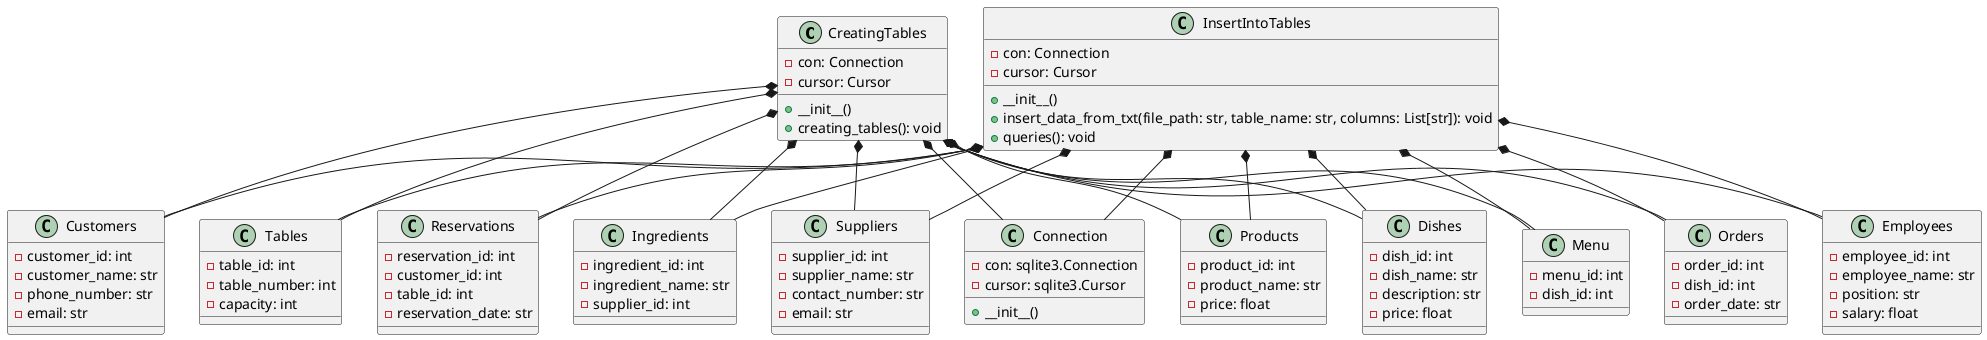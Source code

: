 @startuml

class CreatingTables {
    -con: Connection
    -cursor: Cursor
    +__init__()
    +creating_tables(): void
}

class InsertIntoTables {
    -con: Connection
    -cursor: Cursor
    +__init__()
    +insert_data_from_txt(file_path: str, table_name: str, columns: List[str]): void
    +queries(): void
}

class Connection {
    -con: sqlite3.Connection
    -cursor: sqlite3.Cursor
    +__init__()
}

CreatingTables *-- Connection
InsertIntoTables *-- Connection

class Products {
    -product_id: int
    -product_name: str
    -price: float
}

class Dishes {
    -dish_id: int
    -dish_name: str
    -description: str
    -price: float
}

class Menu {
    -menu_id: int
    -dish_id: int
}

class Orders {
    -order_id: int
    -dish_id: int
    -order_date: str
}

class Employees {
    -employee_id: int
    -employee_name: str
    -position: str
    -salary: float
}

class Customers {
    -customer_id: int
    -customer_name: str
    -phone_number: str
    -email: str
}

class Tables {
    -table_id: int
    -table_number: int
    -capacity: int
}

class Reservations {
    -reservation_id: int
    -customer_id: int
    -table_id: int
    -reservation_date: str
}

class Ingredients {
    -ingredient_id: int
    -ingredient_name: str
    -supplier_id: int
}

class Suppliers {
    -supplier_id: int
    -supplier_name: str
    -contact_number: str
    -email: str
}

CreatingTables *-- Products
CreatingTables *-- Dishes
CreatingTables *-- Menu
CreatingTables *-- Orders
CreatingTables *-- Employees
CreatingTables *-- Customers
CreatingTables *-- Tables
CreatingTables *-- Reservations
CreatingTables *-- Ingredients
CreatingTables *-- Suppliers

InsertIntoTables *-- Products
InsertIntoTables *-- Dishes
InsertIntoTables *-- Menu
InsertIntoTables *-- Orders
InsertIntoTables *-- Employees
InsertIntoTables *-- Customers
InsertIntoTables *-- Tables
InsertIntoTables *-- Reservations
InsertIntoTables *-- Ingredients
InsertIntoTables *-- Suppliers

@enduml
